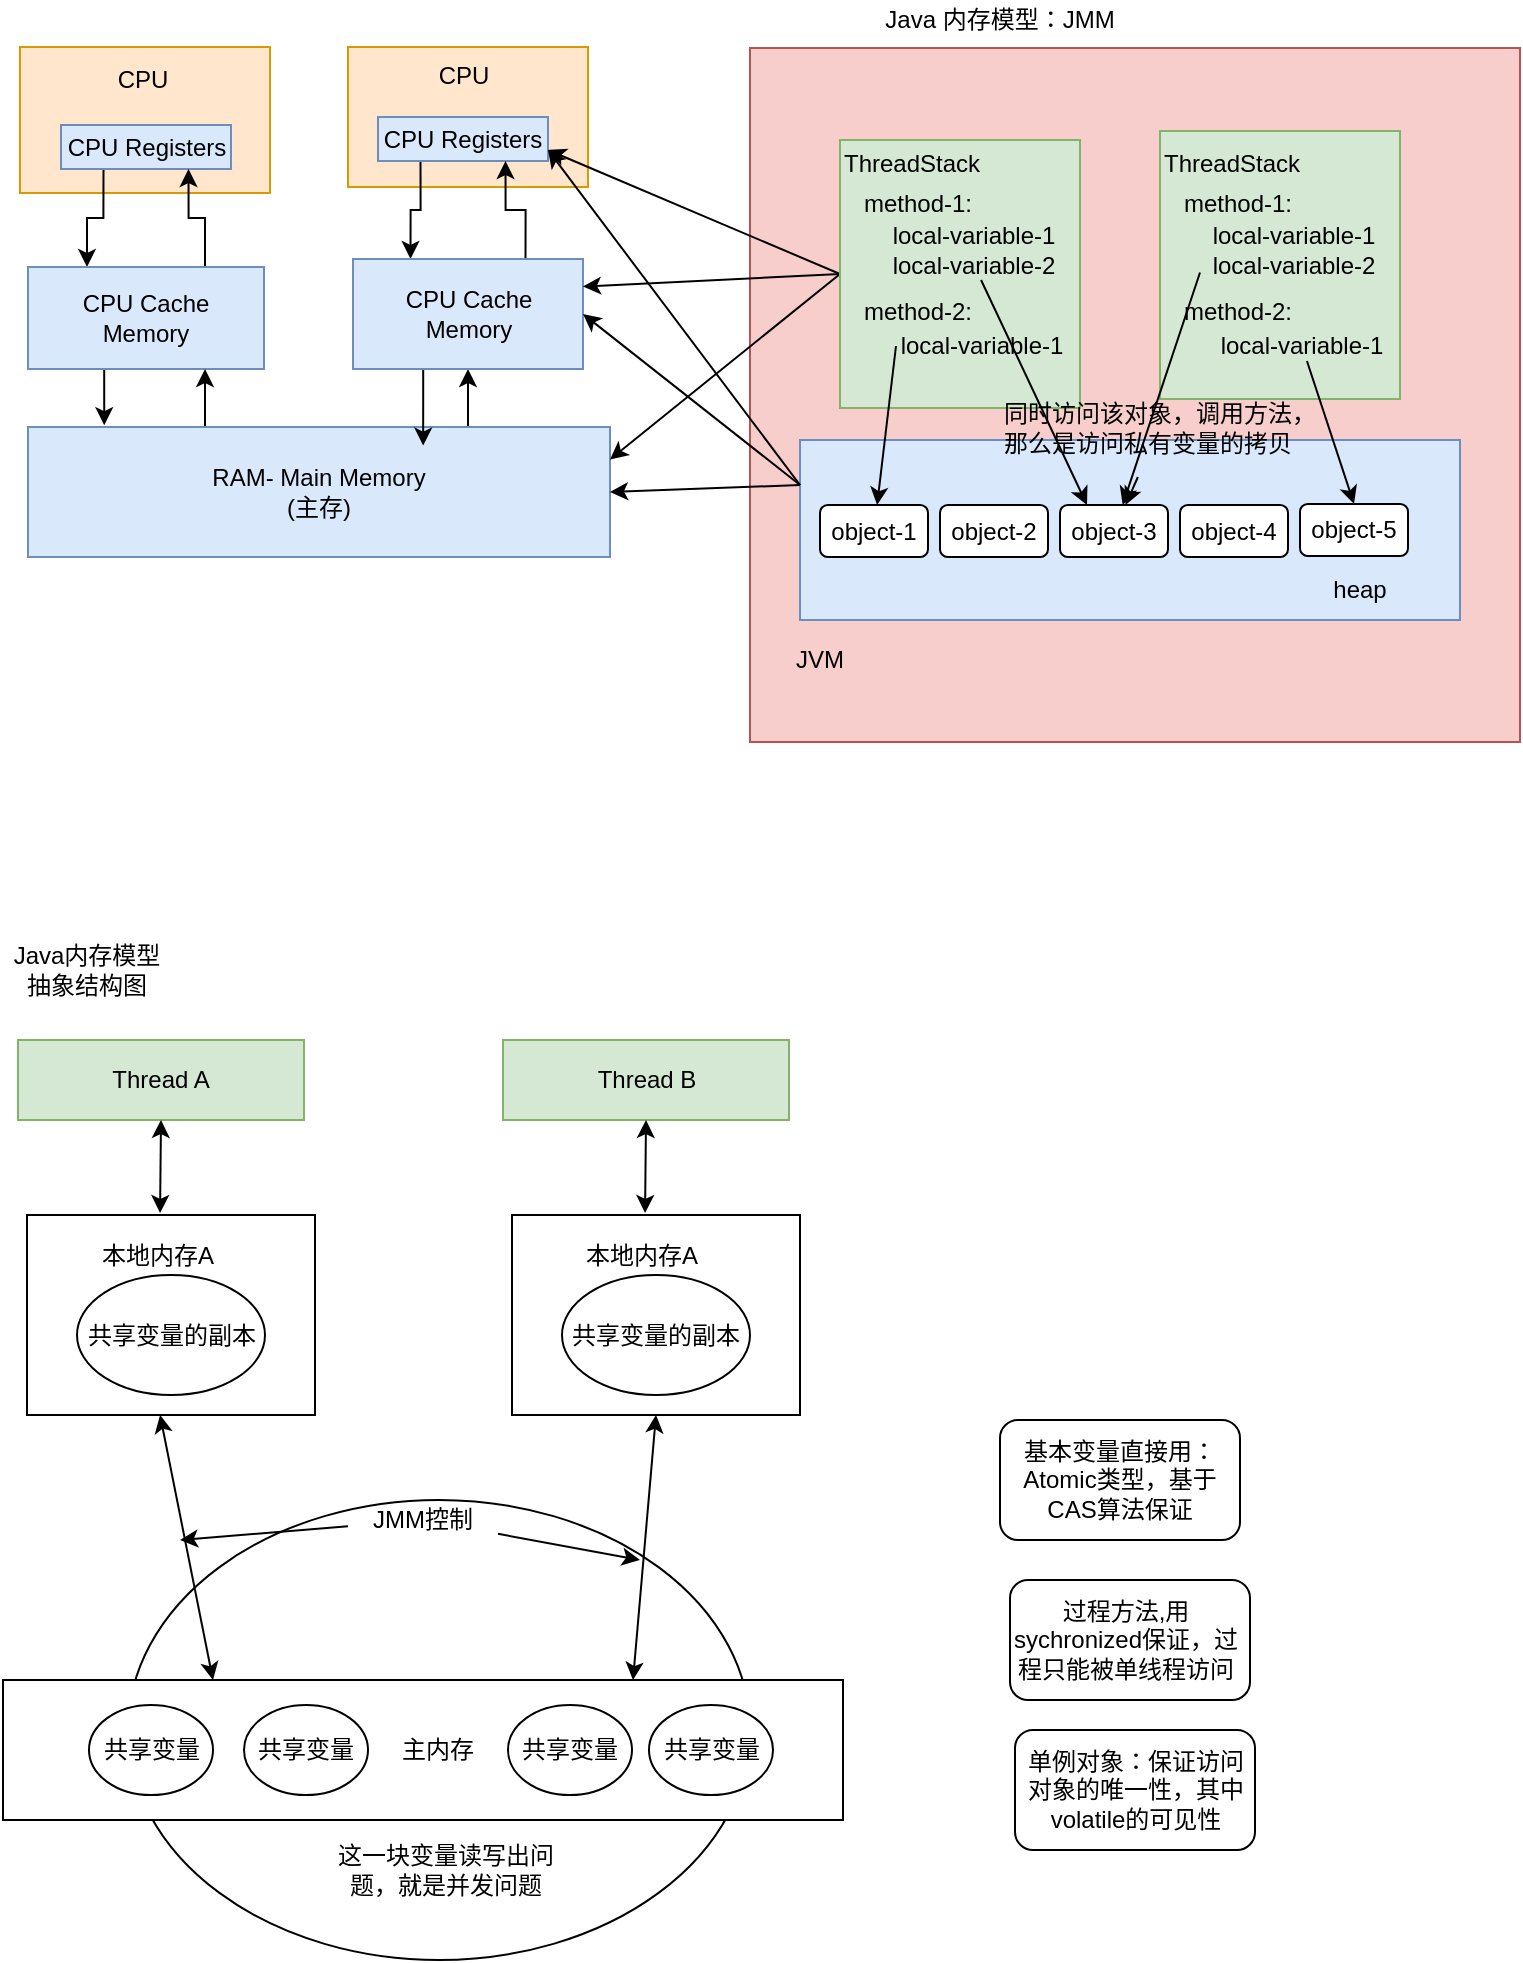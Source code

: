 <mxfile version="12.1.7" type="github" pages="2">
  <diagram id="ILxC6_wEYAGkN3Qzh64Z" name="CPU和缓存">
    <mxGraphModel dx="785" dy="485" grid="1" gridSize="10" guides="1" tooltips="1" connect="1" arrows="1" fold="1" page="1" pageScale="1" pageWidth="827" pageHeight="1169" math="0" shadow="0">
      <root>
        <mxCell id="0"/>
        <mxCell id="1" parent="0"/>
        <mxCell id="q9u4zXfn57YhL3ntNb7U-37" value="" style="ellipse;whiteSpace=wrap;html=1;" vertex="1" parent="1">
          <mxGeometry x="114" y="760" width="311" height="230" as="geometry"/>
        </mxCell>
        <mxCell id="YYaNBqdhBjBN7z7zkRMa-2" value="" style="rounded=0;whiteSpace=wrap;html=1;fillColor=#f8cecc;strokeColor=#b85450;" vertex="1" parent="1">
          <mxGeometry x="425" y="34" width="385" height="347" as="geometry"/>
        </mxCell>
        <mxCell id="YYaNBqdhBjBN7z7zkRMa-3" value="" style="rounded=0;whiteSpace=wrap;html=1;fillColor=#ffe6cc;strokeColor=#d79b00;" vertex="1" parent="1">
          <mxGeometry x="60" y="33.5" width="125" height="73" as="geometry"/>
        </mxCell>
        <mxCell id="YYaNBqdhBjBN7z7zkRMa-4" value="CPU" style="text;html=1;strokeColor=none;fillColor=none;align=center;verticalAlign=middle;whiteSpace=wrap;rounded=0;direction=south;" vertex="1" parent="1">
          <mxGeometry x="109" y="30" width="25" height="40" as="geometry"/>
        </mxCell>
        <mxCell id="YYaNBqdhBjBN7z7zkRMa-5" style="edgeStyle=orthogonalEdgeStyle;rounded=0;orthogonalLoop=1;jettySize=auto;html=1;exitX=0.25;exitY=1;exitDx=0;exitDy=0;entryX=0.25;entryY=0;entryDx=0;entryDy=0;" edge="1" parent="1" source="YYaNBqdhBjBN7z7zkRMa-6" target="YYaNBqdhBjBN7z7zkRMa-9">
          <mxGeometry relative="1" as="geometry"/>
        </mxCell>
        <mxCell id="YYaNBqdhBjBN7z7zkRMa-6" value="CPU Registers" style="rounded=0;whiteSpace=wrap;html=1;fillColor=#dae8fc;strokeColor=#6c8ebf;" vertex="1" parent="1">
          <mxGeometry x="80.5" y="72.5" width="85" height="22" as="geometry"/>
        </mxCell>
        <mxCell id="YYaNBqdhBjBN7z7zkRMa-7" style="edgeStyle=orthogonalEdgeStyle;rounded=0;orthogonalLoop=1;jettySize=auto;html=1;exitX=0.75;exitY=0;exitDx=0;exitDy=0;entryX=0.75;entryY=1;entryDx=0;entryDy=0;" edge="1" parent="1" source="YYaNBqdhBjBN7z7zkRMa-9" target="YYaNBqdhBjBN7z7zkRMa-6">
          <mxGeometry relative="1" as="geometry"/>
        </mxCell>
        <mxCell id="YYaNBqdhBjBN7z7zkRMa-8" style="edgeStyle=orthogonalEdgeStyle;rounded=0;orthogonalLoop=1;jettySize=auto;html=1;exitX=0.25;exitY=1;exitDx=0;exitDy=0;entryX=0.131;entryY=-0.014;entryDx=0;entryDy=0;entryPerimeter=0;" edge="1" parent="1" source="YYaNBqdhBjBN7z7zkRMa-9" target="YYaNBqdhBjBN7z7zkRMa-12">
          <mxGeometry relative="1" as="geometry"/>
        </mxCell>
        <mxCell id="YYaNBqdhBjBN7z7zkRMa-9" value="CPU Cache&lt;br&gt;Memory" style="rounded=0;whiteSpace=wrap;html=1;fillColor=#dae8fc;strokeColor=#6c8ebf;" vertex="1" parent="1">
          <mxGeometry x="64" y="143.5" width="118" height="51" as="geometry"/>
        </mxCell>
        <mxCell id="YYaNBqdhBjBN7z7zkRMa-10" style="edgeStyle=orthogonalEdgeStyle;rounded=0;orthogonalLoop=1;jettySize=auto;html=1;exitX=0.25;exitY=0;exitDx=0;exitDy=0;entryX=0.75;entryY=1;entryDx=0;entryDy=0;" edge="1" parent="1" source="YYaNBqdhBjBN7z7zkRMa-12" target="YYaNBqdhBjBN7z7zkRMa-9">
          <mxGeometry relative="1" as="geometry"/>
        </mxCell>
        <mxCell id="YYaNBqdhBjBN7z7zkRMa-11" style="edgeStyle=orthogonalEdgeStyle;rounded=0;orthogonalLoop=1;jettySize=auto;html=1;exitX=0.75;exitY=0;exitDx=0;exitDy=0;entryX=0.5;entryY=1;entryDx=0;entryDy=0;" edge="1" parent="1" source="YYaNBqdhBjBN7z7zkRMa-12" target="YYaNBqdhBjBN7z7zkRMa-19">
          <mxGeometry relative="1" as="geometry">
            <mxPoint x="304" y="183.5" as="targetPoint"/>
          </mxGeometry>
        </mxCell>
        <mxCell id="YYaNBqdhBjBN7z7zkRMa-12" value="RAM- Main Memory&lt;br&gt;(主存)" style="rounded=0;whiteSpace=wrap;html=1;fillColor=#dae8fc;strokeColor=#6c8ebf;" vertex="1" parent="1">
          <mxGeometry x="64" y="223.5" width="291" height="65" as="geometry"/>
        </mxCell>
        <mxCell id="YYaNBqdhBjBN7z7zkRMa-13" value="" style="rounded=0;whiteSpace=wrap;html=1;fillColor=#ffe6cc;strokeColor=#d79b00;" vertex="1" parent="1">
          <mxGeometry x="224" y="33.5" width="120" height="70" as="geometry"/>
        </mxCell>
        <mxCell id="YYaNBqdhBjBN7z7zkRMa-14" value="CPU" style="text;html=1;strokeColor=none;fillColor=none;align=center;verticalAlign=middle;whiteSpace=wrap;rounded=0;" vertex="1" parent="1">
          <mxGeometry x="261.5" y="35.5" width="40" height="25" as="geometry"/>
        </mxCell>
        <mxCell id="YYaNBqdhBjBN7z7zkRMa-15" style="edgeStyle=orthogonalEdgeStyle;rounded=0;orthogonalLoop=1;jettySize=auto;html=1;exitX=0.25;exitY=1;exitDx=0;exitDy=0;entryX=0.25;entryY=0;entryDx=0;entryDy=0;" edge="1" parent="1" source="YYaNBqdhBjBN7z7zkRMa-16" target="YYaNBqdhBjBN7z7zkRMa-19">
          <mxGeometry relative="1" as="geometry"/>
        </mxCell>
        <mxCell id="YYaNBqdhBjBN7z7zkRMa-16" value="CPU Registers" style="rounded=0;whiteSpace=wrap;html=1;fillColor=#dae8fc;strokeColor=#6c8ebf;" vertex="1" parent="1">
          <mxGeometry x="239" y="68.5" width="85" height="22" as="geometry"/>
        </mxCell>
        <mxCell id="YYaNBqdhBjBN7z7zkRMa-17" style="edgeStyle=orthogonalEdgeStyle;rounded=0;orthogonalLoop=1;jettySize=auto;html=1;exitX=0.75;exitY=0;exitDx=0;exitDy=0;entryX=0.75;entryY=1;entryDx=0;entryDy=0;" edge="1" parent="1" source="YYaNBqdhBjBN7z7zkRMa-19" target="YYaNBqdhBjBN7z7zkRMa-16">
          <mxGeometry relative="1" as="geometry"/>
        </mxCell>
        <mxCell id="YYaNBqdhBjBN7z7zkRMa-18" style="edgeStyle=orthogonalEdgeStyle;rounded=0;orthogonalLoop=1;jettySize=auto;html=1;exitX=0.25;exitY=1;exitDx=0;exitDy=0;entryX=0.679;entryY=0.143;entryDx=0;entryDy=0;entryPerimeter=0;" edge="1" parent="1" source="YYaNBqdhBjBN7z7zkRMa-19" target="YYaNBqdhBjBN7z7zkRMa-12">
          <mxGeometry relative="1" as="geometry"/>
        </mxCell>
        <mxCell id="YYaNBqdhBjBN7z7zkRMa-19" value="CPU Cache&lt;br&gt;Memory" style="rounded=0;whiteSpace=wrap;html=1;fillColor=#dae8fc;strokeColor=#6c8ebf;" vertex="1" parent="1">
          <mxGeometry x="226.5" y="139.5" width="115" height="55" as="geometry"/>
        </mxCell>
        <mxCell id="YYaNBqdhBjBN7z7zkRMa-21" value="" style="rounded=0;whiteSpace=wrap;html=1;fillColor=#dae8fc;strokeColor=#6c8ebf;" vertex="1" parent="1">
          <mxGeometry x="450" y="230" width="330" height="90" as="geometry"/>
        </mxCell>
        <mxCell id="YYaNBqdhBjBN7z7zkRMa-23" value="" style="endArrow=classic;html=1;exitX=0;exitY=0.5;exitDx=0;exitDy=0;entryX=1;entryY=0.75;entryDx=0;entryDy=0;" edge="1" parent="1" source="YYaNBqdhBjBN7z7zkRMa-20" target="YYaNBqdhBjBN7z7zkRMa-16">
          <mxGeometry width="50" height="50" relative="1" as="geometry">
            <mxPoint x="334" y="103.5" as="sourcePoint"/>
            <mxPoint x="384" y="53.5" as="targetPoint"/>
          </mxGeometry>
        </mxCell>
        <mxCell id="YYaNBqdhBjBN7z7zkRMa-24" value="" style="endArrow=classic;html=1;exitX=0;exitY=0.5;exitDx=0;exitDy=0;entryX=1;entryY=0.25;entryDx=0;entryDy=0;" edge="1" parent="1" source="YYaNBqdhBjBN7z7zkRMa-20" target="YYaNBqdhBjBN7z7zkRMa-19">
          <mxGeometry width="50" height="50" relative="1" as="geometry">
            <mxPoint x="344" y="203.5" as="sourcePoint"/>
            <mxPoint x="394" y="153.5" as="targetPoint"/>
          </mxGeometry>
        </mxCell>
        <mxCell id="YYaNBqdhBjBN7z7zkRMa-25" value="" style="endArrow=classic;html=1;exitX=0;exitY=0.5;exitDx=0;exitDy=0;entryX=1;entryY=0.25;entryDx=0;entryDy=0;" edge="1" parent="1" source="YYaNBqdhBjBN7z7zkRMa-20" target="YYaNBqdhBjBN7z7zkRMa-12">
          <mxGeometry width="50" height="50" relative="1" as="geometry">
            <mxPoint x="314" y="323.5" as="sourcePoint"/>
            <mxPoint x="364" y="273.5" as="targetPoint"/>
          </mxGeometry>
        </mxCell>
        <mxCell id="YYaNBqdhBjBN7z7zkRMa-26" value="" style="endArrow=classic;html=1;exitX=0;exitY=0.25;exitDx=0;exitDy=0;entryX=1;entryY=0.75;entryDx=0;entryDy=0;" edge="1" parent="1" source="YYaNBqdhBjBN7z7zkRMa-21" target="YYaNBqdhBjBN7z7zkRMa-16">
          <mxGeometry width="50" height="50" relative="1" as="geometry">
            <mxPoint x="304" y="323.5" as="sourcePoint"/>
            <mxPoint x="354" y="273.5" as="targetPoint"/>
          </mxGeometry>
        </mxCell>
        <mxCell id="YYaNBqdhBjBN7z7zkRMa-27" value="" style="endArrow=classic;html=1;exitX=0;exitY=0.25;exitDx=0;exitDy=0;entryX=1;entryY=0.5;entryDx=0;entryDy=0;" edge="1" parent="1" source="YYaNBqdhBjBN7z7zkRMa-21" target="YYaNBqdhBjBN7z7zkRMa-19">
          <mxGeometry width="50" height="50" relative="1" as="geometry">
            <mxPoint x="314" y="353.5" as="sourcePoint"/>
            <mxPoint x="364" y="303.5" as="targetPoint"/>
          </mxGeometry>
        </mxCell>
        <mxCell id="YYaNBqdhBjBN7z7zkRMa-28" value="" style="endArrow=classic;html=1;exitX=0;exitY=0.25;exitDx=0;exitDy=0;entryX=1;entryY=0.5;entryDx=0;entryDy=0;" edge="1" parent="1" source="YYaNBqdhBjBN7z7zkRMa-21" target="YYaNBqdhBjBN7z7zkRMa-12">
          <mxGeometry width="50" height="50" relative="1" as="geometry">
            <mxPoint x="354" y="343.5" as="sourcePoint"/>
            <mxPoint x="404" y="293.5" as="targetPoint"/>
          </mxGeometry>
        </mxCell>
        <mxCell id="YYaNBqdhBjBN7z7zkRMa-29" value="JVM" style="text;html=1;strokeColor=none;fillColor=none;align=center;verticalAlign=middle;whiteSpace=wrap;rounded=0;" vertex="1" parent="1">
          <mxGeometry x="440" y="330" width="40" height="20" as="geometry"/>
        </mxCell>
        <mxCell id="YYaNBqdhBjBN7z7zkRMa-30" value="Thread A" style="rounded=0;whiteSpace=wrap;html=1;fillColor=#d5e8d4;strokeColor=#82b366;" vertex="1" parent="1">
          <mxGeometry x="59" y="530" width="143" height="40" as="geometry"/>
        </mxCell>
        <mxCell id="YYaNBqdhBjBN7z7zkRMa-31" value="" style="rounded=0;whiteSpace=wrap;html=1;" vertex="1" parent="1">
          <mxGeometry x="63.5" y="617.5" width="144" height="100" as="geometry"/>
        </mxCell>
        <mxCell id="YYaNBqdhBjBN7z7zkRMa-32" value="本地内存A" style="text;html=1;strokeColor=none;fillColor=none;align=center;verticalAlign=middle;whiteSpace=wrap;rounded=0;" vertex="1" parent="1">
          <mxGeometry x="92.5" y="627.5" width="72" height="20" as="geometry"/>
        </mxCell>
        <mxCell id="YYaNBqdhBjBN7z7zkRMa-33" style="edgeStyle=orthogonalEdgeStyle;rounded=0;orthogonalLoop=1;jettySize=auto;html=1;exitX=0.5;exitY=1;exitDx=0;exitDy=0;" edge="1" parent="1" source="YYaNBqdhBjBN7z7zkRMa-32" target="YYaNBqdhBjBN7z7zkRMa-32">
          <mxGeometry relative="1" as="geometry"/>
        </mxCell>
        <mxCell id="YYaNBqdhBjBN7z7zkRMa-34" value="共享变量的副本" style="ellipse;whiteSpace=wrap;html=1;" vertex="1" parent="1">
          <mxGeometry x="88.5" y="647.5" width="94" height="60" as="geometry"/>
        </mxCell>
        <mxCell id="YYaNBqdhBjBN7z7zkRMa-35" value="" style="rounded=0;whiteSpace=wrap;html=1;" vertex="1" parent="1">
          <mxGeometry x="51.5" y="850" width="420" height="70" as="geometry"/>
        </mxCell>
        <mxCell id="YYaNBqdhBjBN7z7zkRMa-36" value="共享变量" style="ellipse;whiteSpace=wrap;html=1;" vertex="1" parent="1">
          <mxGeometry x="94.5" y="862.5" width="62" height="45" as="geometry"/>
        </mxCell>
        <mxCell id="YYaNBqdhBjBN7z7zkRMa-37" value="共享变量" style="ellipse;whiteSpace=wrap;html=1;" vertex="1" parent="1">
          <mxGeometry x="172" y="862.5" width="62" height="45" as="geometry"/>
        </mxCell>
        <mxCell id="YYaNBqdhBjBN7z7zkRMa-38" value="共享变量" style="ellipse;whiteSpace=wrap;html=1;" vertex="1" parent="1">
          <mxGeometry x="304" y="862.5" width="62" height="45" as="geometry"/>
        </mxCell>
        <mxCell id="YYaNBqdhBjBN7z7zkRMa-39" value="共享变量" style="ellipse;whiteSpace=wrap;html=1;" vertex="1" parent="1">
          <mxGeometry x="374.5" y="862.5" width="62" height="45" as="geometry"/>
        </mxCell>
        <mxCell id="YYaNBqdhBjBN7z7zkRMa-40" value="" style="endArrow=classic;startArrow=classic;html=1;entryX=0.5;entryY=1;entryDx=0;entryDy=0;exitX=0.462;exitY=-0.01;exitDx=0;exitDy=0;exitPerimeter=0;" edge="1" parent="1" source="YYaNBqdhBjBN7z7zkRMa-31" target="YYaNBqdhBjBN7z7zkRMa-30">
          <mxGeometry width="50" height="50" relative="1" as="geometry">
            <mxPoint x="94" y="627.5" as="sourcePoint"/>
            <mxPoint x="144" y="577.5" as="targetPoint"/>
          </mxGeometry>
        </mxCell>
        <mxCell id="YYaNBqdhBjBN7z7zkRMa-41" value="" style="endArrow=classic;startArrow=classic;html=1;entryX=0.462;entryY=1;entryDx=0;entryDy=0;entryPerimeter=0;exitX=0.25;exitY=0;exitDx=0;exitDy=0;" edge="1" parent="1" source="YYaNBqdhBjBN7z7zkRMa-35" target="YYaNBqdhBjBN7z7zkRMa-31">
          <mxGeometry width="50" height="50" relative="1" as="geometry">
            <mxPoint x="84" y="787.5" as="sourcePoint"/>
            <mxPoint x="134" y="737.5" as="targetPoint"/>
          </mxGeometry>
        </mxCell>
        <mxCell id="YYaNBqdhBjBN7z7zkRMa-42" value="Thread B" style="rounded=0;whiteSpace=wrap;html=1;fillColor=#d5e8d4;strokeColor=#82b366;" vertex="1" parent="1">
          <mxGeometry x="301.5" y="530" width="143" height="40" as="geometry"/>
        </mxCell>
        <mxCell id="YYaNBqdhBjBN7z7zkRMa-43" value="" style="rounded=0;whiteSpace=wrap;html=1;" vertex="1" parent="1">
          <mxGeometry x="306" y="617.5" width="144" height="100" as="geometry"/>
        </mxCell>
        <mxCell id="YYaNBqdhBjBN7z7zkRMa-44" value="本地内存A" style="text;html=1;strokeColor=none;fillColor=none;align=center;verticalAlign=middle;whiteSpace=wrap;rounded=0;" vertex="1" parent="1">
          <mxGeometry x="335" y="627.5" width="72" height="20" as="geometry"/>
        </mxCell>
        <mxCell id="YYaNBqdhBjBN7z7zkRMa-45" style="edgeStyle=orthogonalEdgeStyle;rounded=0;orthogonalLoop=1;jettySize=auto;html=1;exitX=0.5;exitY=1;exitDx=0;exitDy=0;" edge="1" parent="1" source="YYaNBqdhBjBN7z7zkRMa-44" target="YYaNBqdhBjBN7z7zkRMa-44">
          <mxGeometry relative="1" as="geometry"/>
        </mxCell>
        <mxCell id="YYaNBqdhBjBN7z7zkRMa-46" value="共享变量的副本" style="ellipse;whiteSpace=wrap;html=1;" vertex="1" parent="1">
          <mxGeometry x="331" y="647.5" width="94" height="60" as="geometry"/>
        </mxCell>
        <mxCell id="YYaNBqdhBjBN7z7zkRMa-47" value="" style="endArrow=classic;startArrow=classic;html=1;entryX=0.5;entryY=1;entryDx=0;entryDy=0;exitX=0.462;exitY=-0.01;exitDx=0;exitDy=0;exitPerimeter=0;" edge="1" parent="1" source="YYaNBqdhBjBN7z7zkRMa-43" target="YYaNBqdhBjBN7z7zkRMa-42">
          <mxGeometry width="50" height="50" relative="1" as="geometry">
            <mxPoint x="336.5" y="627.5" as="sourcePoint"/>
            <mxPoint x="386.5" y="577.5" as="targetPoint"/>
          </mxGeometry>
        </mxCell>
        <mxCell id="YYaNBqdhBjBN7z7zkRMa-48" value="" style="endArrow=classic;startArrow=classic;html=1;entryX=0.5;entryY=1;entryDx=0;entryDy=0;exitX=0.75;exitY=0;exitDx=0;exitDy=0;" edge="1" parent="1" target="YYaNBqdhBjBN7z7zkRMa-43" source="YYaNBqdhBjBN7z7zkRMa-35">
          <mxGeometry width="50" height="50" relative="1" as="geometry">
            <mxPoint x="364" y="757.5" as="sourcePoint"/>
            <mxPoint x="414" y="707.5" as="targetPoint"/>
          </mxGeometry>
        </mxCell>
        <mxCell id="q9u4zXfn57YhL3ntNb7U-34" style="edgeStyle=none;rounded=0;orthogonalLoop=1;jettySize=auto;html=1;" edge="1" parent="1" source="YYaNBqdhBjBN7z7zkRMa-51">
          <mxGeometry relative="1" as="geometry">
            <mxPoint x="140" y="780" as="targetPoint"/>
          </mxGeometry>
        </mxCell>
        <mxCell id="q9u4zXfn57YhL3ntNb7U-35" style="edgeStyle=none;rounded=0;orthogonalLoop=1;jettySize=auto;html=1;" edge="1" parent="1" source="YYaNBqdhBjBN7z7zkRMa-51">
          <mxGeometry relative="1" as="geometry">
            <mxPoint x="370" y="790" as="targetPoint"/>
          </mxGeometry>
        </mxCell>
        <mxCell id="YYaNBqdhBjBN7z7zkRMa-51" value="JMM控制" style="text;html=1;strokeColor=none;fillColor=none;align=center;verticalAlign=middle;whiteSpace=wrap;rounded=0;" vertex="1" parent="1">
          <mxGeometry x="224" y="760" width="75" height="20" as="geometry"/>
        </mxCell>
        <mxCell id="YYaNBqdhBjBN7z7zkRMa-52" value="主内存" style="text;html=1;strokeColor=none;fillColor=none;align=center;verticalAlign=middle;whiteSpace=wrap;rounded=0;" vertex="1" parent="1">
          <mxGeometry x="249" y="875" width="40" height="20" as="geometry"/>
        </mxCell>
        <mxCell id="q9u4zXfn57YhL3ntNb7U-8" value="object-1" style="rounded=1;whiteSpace=wrap;html=1;" vertex="1" parent="1">
          <mxGeometry x="460" y="262.5" width="54" height="26" as="geometry"/>
        </mxCell>
        <mxCell id="q9u4zXfn57YhL3ntNb7U-9" value="heap" style="text;html=1;strokeColor=none;fillColor=none;align=center;verticalAlign=middle;whiteSpace=wrap;rounded=0;" vertex="1" parent="1">
          <mxGeometry x="710" y="300" width="40" height="10" as="geometry"/>
        </mxCell>
        <mxCell id="q9u4zXfn57YhL3ntNb7U-10" value="object-2" style="rounded=1;whiteSpace=wrap;html=1;" vertex="1" parent="1">
          <mxGeometry x="520" y="262.5" width="54" height="26" as="geometry"/>
        </mxCell>
        <mxCell id="q9u4zXfn57YhL3ntNb7U-11" value="object-3" style="rounded=1;whiteSpace=wrap;html=1;" vertex="1" parent="1">
          <mxGeometry x="580" y="262.5" width="54" height="26" as="geometry"/>
        </mxCell>
        <mxCell id="q9u4zXfn57YhL3ntNb7U-12" value="object-4" style="rounded=1;whiteSpace=wrap;html=1;" vertex="1" parent="1">
          <mxGeometry x="640" y="262.5" width="54" height="26" as="geometry"/>
        </mxCell>
        <mxCell id="q9u4zXfn57YhL3ntNb7U-21" value="" style="group" vertex="1" connectable="0" parent="1">
          <mxGeometry x="470" y="80" width="270" height="181" as="geometry"/>
        </mxCell>
        <mxCell id="YYaNBqdhBjBN7z7zkRMa-20" value="" style="rounded=0;whiteSpace=wrap;html=1;fillColor=#d5e8d4;strokeColor=#82b366;" vertex="1" parent="q9u4zXfn57YhL3ntNb7U-21">
          <mxGeometry width="120" height="134" as="geometry"/>
        </mxCell>
        <mxCell id="q9u4zXfn57YhL3ntNb7U-1" value="ThreadStack" style="text;html=1;strokeColor=none;fillColor=none;align=center;verticalAlign=middle;whiteSpace=wrap;rounded=0;" vertex="1" parent="q9u4zXfn57YhL3ntNb7U-21">
          <mxGeometry x="16" y="1.5" width="40" height="20" as="geometry"/>
        </mxCell>
        <mxCell id="q9u4zXfn57YhL3ntNb7U-2" value="method-1:" style="text;html=1;strokeColor=none;fillColor=none;align=center;verticalAlign=middle;whiteSpace=wrap;rounded=0;" vertex="1" parent="q9u4zXfn57YhL3ntNb7U-21">
          <mxGeometry x="6" y="21.5" width="66" height="20" as="geometry"/>
        </mxCell>
        <mxCell id="q9u4zXfn57YhL3ntNb7U-3" value="local-variable-1" style="text;html=1;strokeColor=none;fillColor=none;align=center;verticalAlign=middle;whiteSpace=wrap;rounded=0;" vertex="1" parent="q9u4zXfn57YhL3ntNb7U-21">
          <mxGeometry x="24" y="40" width="86" height="15" as="geometry"/>
        </mxCell>
        <mxCell id="q9u4zXfn57YhL3ntNb7U-4" value="local-variable-2" style="text;html=1;strokeColor=none;fillColor=none;align=center;verticalAlign=middle;whiteSpace=wrap;rounded=0;" vertex="1" parent="q9u4zXfn57YhL3ntNb7U-21">
          <mxGeometry x="20" y="55" width="94" height="15" as="geometry"/>
        </mxCell>
        <mxCell id="q9u4zXfn57YhL3ntNb7U-6" value="method-2:" style="text;html=1;strokeColor=none;fillColor=none;align=center;verticalAlign=middle;whiteSpace=wrap;rounded=0;" vertex="1" parent="q9u4zXfn57YhL3ntNb7U-21">
          <mxGeometry x="6" y="75.5" width="66" height="20" as="geometry"/>
        </mxCell>
        <mxCell id="q9u4zXfn57YhL3ntNb7U-7" value="local-variable-1" style="text;html=1;strokeColor=none;fillColor=none;align=center;verticalAlign=middle;whiteSpace=wrap;rounded=0;" vertex="1" parent="q9u4zXfn57YhL3ntNb7U-21">
          <mxGeometry x="28" y="95.5" width="86" height="15" as="geometry"/>
        </mxCell>
        <mxCell id="q9u4zXfn57YhL3ntNb7U-22" value="" style="group" vertex="1" connectable="0" parent="1">
          <mxGeometry x="630" y="80" width="120" height="134" as="geometry"/>
        </mxCell>
        <mxCell id="q9u4zXfn57YhL3ntNb7U-14" value="" style="rounded=0;whiteSpace=wrap;html=1;fillColor=#d5e8d4;strokeColor=#82b366;" vertex="1" parent="q9u4zXfn57YhL3ntNb7U-22">
          <mxGeometry y="-4.5" width="120" height="134" as="geometry"/>
        </mxCell>
        <mxCell id="q9u4zXfn57YhL3ntNb7U-15" value="ThreadStack" style="text;html=1;strokeColor=none;fillColor=none;align=center;verticalAlign=middle;whiteSpace=wrap;rounded=0;" vertex="1" parent="q9u4zXfn57YhL3ntNb7U-22">
          <mxGeometry x="16" y="1.5" width="40" height="20" as="geometry"/>
        </mxCell>
        <mxCell id="q9u4zXfn57YhL3ntNb7U-16" value="method-1:" style="text;html=1;strokeColor=none;fillColor=none;align=center;verticalAlign=middle;whiteSpace=wrap;rounded=0;" vertex="1" parent="q9u4zXfn57YhL3ntNb7U-22">
          <mxGeometry x="6" y="21.5" width="66" height="20" as="geometry"/>
        </mxCell>
        <mxCell id="q9u4zXfn57YhL3ntNb7U-17" value="local-variable-1" style="text;html=1;strokeColor=none;fillColor=none;align=center;verticalAlign=middle;whiteSpace=wrap;rounded=0;" vertex="1" parent="q9u4zXfn57YhL3ntNb7U-22">
          <mxGeometry x="24" y="40" width="86" height="15" as="geometry"/>
        </mxCell>
        <mxCell id="q9u4zXfn57YhL3ntNb7U-18" value="local-variable-2" style="text;html=1;strokeColor=none;fillColor=none;align=center;verticalAlign=middle;whiteSpace=wrap;rounded=0;" vertex="1" parent="q9u4zXfn57YhL3ntNb7U-22">
          <mxGeometry x="20" y="55" width="94" height="15" as="geometry"/>
        </mxCell>
        <mxCell id="q9u4zXfn57YhL3ntNb7U-19" value="method-2:" style="text;html=1;strokeColor=none;fillColor=none;align=center;verticalAlign=middle;whiteSpace=wrap;rounded=0;" vertex="1" parent="q9u4zXfn57YhL3ntNb7U-22">
          <mxGeometry x="6" y="75.5" width="66" height="20" as="geometry"/>
        </mxCell>
        <mxCell id="q9u4zXfn57YhL3ntNb7U-20" value="local-variable-1" style="text;html=1;strokeColor=none;fillColor=none;align=center;verticalAlign=middle;whiteSpace=wrap;rounded=0;" vertex="1" parent="q9u4zXfn57YhL3ntNb7U-22">
          <mxGeometry x="28" y="95.5" width="86" height="15" as="geometry"/>
        </mxCell>
        <mxCell id="q9u4zXfn57YhL3ntNb7U-23" style="rounded=0;orthogonalLoop=1;jettySize=auto;html=1;exitX=0;exitY=0.5;exitDx=0;exitDy=0;" edge="1" parent="1" source="q9u4zXfn57YhL3ntNb7U-7" target="q9u4zXfn57YhL3ntNb7U-8">
          <mxGeometry relative="1" as="geometry"/>
        </mxCell>
        <mxCell id="q9u4zXfn57YhL3ntNb7U-24" style="edgeStyle=none;rounded=0;orthogonalLoop=1;jettySize=auto;html=1;exitX=0;exitY=0.75;exitDx=0;exitDy=0;" edge="1" parent="1" source="q9u4zXfn57YhL3ntNb7U-18" target="q9u4zXfn57YhL3ntNb7U-11">
          <mxGeometry relative="1" as="geometry"/>
        </mxCell>
        <mxCell id="q9u4zXfn57YhL3ntNb7U-25" value="object-5" style="rounded=1;whiteSpace=wrap;html=1;" vertex="1" parent="1">
          <mxGeometry x="700" y="262" width="54" height="26" as="geometry"/>
        </mxCell>
        <mxCell id="q9u4zXfn57YhL3ntNb7U-26" style="edgeStyle=none;rounded=0;orthogonalLoop=1;jettySize=auto;html=1;entryX=0.5;entryY=0;entryDx=0;entryDy=0;" edge="1" parent="1" source="q9u4zXfn57YhL3ntNb7U-20" target="q9u4zXfn57YhL3ntNb7U-25">
          <mxGeometry relative="1" as="geometry"/>
        </mxCell>
        <mxCell id="q9u4zXfn57YhL3ntNb7U-28" style="edgeStyle=none;rounded=0;orthogonalLoop=1;jettySize=auto;html=1;" edge="1" parent="1" source="q9u4zXfn57YhL3ntNb7U-29" target="q9u4zXfn57YhL3ntNb7U-11">
          <mxGeometry relative="1" as="geometry"/>
        </mxCell>
        <mxCell id="q9u4zXfn57YhL3ntNb7U-30" style="edgeStyle=none;rounded=0;orthogonalLoop=1;jettySize=auto;html=1;entryX=0.25;entryY=0;entryDx=0;entryDy=0;" edge="1" parent="1" source="q9u4zXfn57YhL3ntNb7U-4" target="q9u4zXfn57YhL3ntNb7U-11">
          <mxGeometry relative="1" as="geometry">
            <mxPoint x="540.947" y="150" as="sourcePoint"/>
            <mxPoint x="600.158" y="262.5" as="targetPoint"/>
          </mxGeometry>
        </mxCell>
        <mxCell id="q9u4zXfn57YhL3ntNb7U-29" value="&lt;font style=&quot;font-size: 12px&quot;&gt;同时访问该对象，调用方法，那么是访问私有变量的拷贝&lt;/font&gt;" style="text;html=1;strokeColor=none;fillColor=none;align=left;verticalAlign=middle;whiteSpace=wrap;rounded=0;" vertex="1" parent="1">
          <mxGeometry x="550" y="198.5" width="160" height="50" as="geometry"/>
        </mxCell>
        <mxCell id="q9u4zXfn57YhL3ntNb7U-31" value="Java 内存模型：JMM" style="text;html=1;strokeColor=none;fillColor=none;align=center;verticalAlign=middle;whiteSpace=wrap;rounded=0;" vertex="1" parent="1">
          <mxGeometry x="480" y="10" width="140" height="20" as="geometry"/>
        </mxCell>
        <mxCell id="q9u4zXfn57YhL3ntNb7U-32" value="Java内存模型抽象结构图" style="text;html=1;strokeColor=none;fillColor=none;align=center;verticalAlign=middle;whiteSpace=wrap;rounded=0;" vertex="1" parent="1">
          <mxGeometry x="50.5" y="480" width="85" height="30" as="geometry"/>
        </mxCell>
        <mxCell id="q9u4zXfn57YhL3ntNb7U-38" value="这一块变量读写出问题，就是并发问题" style="text;html=1;strokeColor=none;fillColor=none;align=center;verticalAlign=middle;whiteSpace=wrap;rounded=0;" vertex="1" parent="1">
          <mxGeometry x="215" y="930" width="116" height="30" as="geometry"/>
        </mxCell>
        <mxCell id="q9u4zXfn57YhL3ntNb7U-45" value="单例对象：保证访问对象的唯一性，其中volatile的可见性" style="rounded=1;whiteSpace=wrap;html=1;" vertex="1" parent="1">
          <mxGeometry x="557.5" y="875" width="120" height="60" as="geometry"/>
        </mxCell>
        <mxCell id="q9u4zXfn57YhL3ntNb7U-46" value="" style="group" vertex="1" connectable="0" parent="1">
          <mxGeometry x="550" y="720" width="120" height="60" as="geometry"/>
        </mxCell>
        <mxCell id="q9u4zXfn57YhL3ntNb7U-41" value="" style="rounded=1;whiteSpace=wrap;html=1;" vertex="1" parent="q9u4zXfn57YhL3ntNb7U-46">
          <mxGeometry width="120" height="60" as="geometry"/>
        </mxCell>
        <mxCell id="q9u4zXfn57YhL3ntNb7U-42" value="基本变量直接用：Atomic类型，基于CAS算法保证" style="text;html=1;strokeColor=none;fillColor=none;align=center;verticalAlign=middle;whiteSpace=wrap;rounded=0;" vertex="1" parent="q9u4zXfn57YhL3ntNb7U-46">
          <mxGeometry x="10" y="9" width="100" height="42" as="geometry"/>
        </mxCell>
        <mxCell id="q9u4zXfn57YhL3ntNb7U-47" value="" style="group" vertex="1" connectable="0" parent="1">
          <mxGeometry x="555" y="800" width="120" height="60" as="geometry"/>
        </mxCell>
        <mxCell id="q9u4zXfn57YhL3ntNb7U-43" value="" style="rounded=1;whiteSpace=wrap;html=1;" vertex="1" parent="q9u4zXfn57YhL3ntNb7U-47">
          <mxGeometry width="120" height="60" as="geometry"/>
        </mxCell>
        <mxCell id="q9u4zXfn57YhL3ntNb7U-44" value="过程方法,用sychronized保证，过程只能被单线程访问" style="text;html=1;strokeColor=none;fillColor=none;align=center;verticalAlign=middle;whiteSpace=wrap;rounded=0;" vertex="1" parent="q9u4zXfn57YhL3ntNb7U-47">
          <mxGeometry y="15" width="116" height="30" as="geometry"/>
        </mxCell>
      </root>
    </mxGraphModel>
  </diagram>
  <diagram id="PNvWoTVO5A2KAkMdWKjw" name="Page-2">
    <mxGraphModel dx="1108" dy="-484" grid="1" gridSize="10" guides="1" tooltips="1" connect="1" arrows="1" fold="1" page="1" pageScale="1" pageWidth="827" pageHeight="1169" math="0" shadow="0">
      <root>
        <mxCell id="PeQlOYz2bRJARWZ1tdeL-0"/>
        <mxCell id="PeQlOYz2bRJARWZ1tdeL-1" parent="PeQlOYz2bRJARWZ1tdeL-0"/>
        <mxCell id="rM_7FHkH0u_7D51nXFv9-0" value="" style="rounded=0;whiteSpace=wrap;html=1;" vertex="1" parent="PeQlOYz2bRJARWZ1tdeL-1">
          <mxGeometry x="50" y="1680" width="680" height="270" as="geometry"/>
        </mxCell>
        <mxCell id="rM_7FHkH0u_7D51nXFv9-1" value="&lt;h1&gt;lock（锁定）&lt;/h1&gt;&lt;p&gt;作用于主内存的变量，把一个变量标识为一条线程独占的状态&lt;/p&gt;" style="text;html=1;strokeColor=none;fillColor=none;spacing=5;spacingTop=-20;whiteSpace=wrap;overflow=hidden;rounded=0;" vertex="1" parent="PeQlOYz2bRJARWZ1tdeL-1">
          <mxGeometry x="60" y="1210" width="334" height="70" as="geometry"/>
        </mxCell>
        <mxCell id="rM_7FHkH0u_7D51nXFv9-2" value="&lt;h1&gt;unlock（解锁）&lt;/h1&gt;&lt;p&gt;作用于主内存的变量，把一个变量标识释放的状态&lt;/p&gt;" style="text;html=1;strokeColor=none;fillColor=none;spacing=5;spacingTop=-20;whiteSpace=wrap;overflow=hidden;rounded=0;" vertex="1" parent="PeQlOYz2bRJARWZ1tdeL-1">
          <mxGeometry x="60" y="1290" width="334" height="70" as="geometry"/>
        </mxCell>
        <mxCell id="rM_7FHkH0u_7D51nXFv9-3" value="&lt;h1&gt;read（读取）&lt;/h1&gt;&lt;p&gt;作用于主内存的变量，把一个变量从主内存传输到线程的工作内存中，以便load动作使用&lt;/p&gt;" style="text;html=1;strokeColor=none;fillColor=none;spacing=5;spacingTop=-20;whiteSpace=wrap;overflow=hidden;rounded=0;" vertex="1" parent="PeQlOYz2bRJARWZ1tdeL-1">
          <mxGeometry x="60" y="1400" width="334" height="80" as="geometry"/>
        </mxCell>
        <mxCell id="rM_7FHkH0u_7D51nXFv9-4" value="&lt;h1&gt;load（载入）&lt;/h1&gt;&lt;p&gt;作用于工作内存的变量，把一个read传输的变量值放入到工作内存的变量副本中&lt;/p&gt;" style="text;html=1;strokeColor=none;fillColor=none;spacing=5;spacingTop=-20;whiteSpace=wrap;overflow=hidden;rounded=0;" vertex="1" parent="PeQlOYz2bRJARWZ1tdeL-1">
          <mxGeometry x="63" y="1500" width="334" height="80" as="geometry"/>
        </mxCell>
        <mxCell id="rM_7FHkH0u_7D51nXFv9-5" value="&lt;h1&gt;use（使用）&lt;/h1&gt;&lt;p&gt;作用与工作内存的变量，把工作内存中的一个变量值传递个执行引擎&lt;/p&gt;" style="text;html=1;strokeColor=none;fillColor=none;spacing=5;spacingTop=-20;whiteSpace=wrap;overflow=hidden;rounded=0;" vertex="1" parent="PeQlOYz2bRJARWZ1tdeL-1">
          <mxGeometry x="421" y="1200" width="334" height="80" as="geometry"/>
        </mxCell>
        <mxCell id="rM_7FHkH0u_7D51nXFv9-6" value="&lt;h1&gt;assig（赋值）&lt;/h1&gt;&lt;p&gt;作用与工作内存的变量，把它一个冲执行引擎接受到的值赋值给工作内存的变量&lt;/p&gt;" style="text;html=1;strokeColor=none;fillColor=none;spacing=5;spacingTop=-20;whiteSpace=wrap;overflow=hidden;rounded=0;" vertex="1" parent="PeQlOYz2bRJARWZ1tdeL-1">
          <mxGeometry x="421" y="1290" width="334" height="90" as="geometry"/>
        </mxCell>
        <mxCell id="rM_7FHkH0u_7D51nXFv9-7" value="&lt;h1&gt;store（存储）&lt;/h1&gt;&lt;p&gt;作用与工作内存的变量，把工作内存中的一个变量之传送到主内存中，以便随后的write的操作&lt;br&gt;&lt;/p&gt;" style="text;html=1;strokeColor=none;fillColor=none;spacing=5;spacingTop=-20;whiteSpace=wrap;overflow=hidden;rounded=0;" vertex="1" parent="PeQlOYz2bRJARWZ1tdeL-1">
          <mxGeometry x="421" y="1400" width="334" height="80" as="geometry"/>
        </mxCell>
        <mxCell id="rM_7FHkH0u_7D51nXFv9-8" value="&lt;h1&gt;write（写入）&lt;/h1&gt;&lt;p&gt;作用与主内存变量，把store操作从工作内存中的一个变量的值传递到主内存的变量中&lt;/p&gt;" style="text;html=1;strokeColor=none;fillColor=none;spacing=5;spacingTop=-20;whiteSpace=wrap;overflow=hidden;rounded=0;" vertex="1" parent="PeQlOYz2bRJARWZ1tdeL-1">
          <mxGeometry x="424" y="1500" width="334" height="80" as="geometry"/>
        </mxCell>
        <mxCell id="rM_7FHkH0u_7D51nXFv9-9" value="主内存" style="rounded=1;whiteSpace=wrap;html=1;fillColor=#dae8fc;strokeColor=#6c8ebf;" vertex="1" parent="PeQlOYz2bRJARWZ1tdeL-1">
          <mxGeometry x="59" y="1790" width="120" height="60" as="geometry"/>
        </mxCell>
        <mxCell id="rM_7FHkH0u_7D51nXFv9-10" value="save/load" style="rounded=1;whiteSpace=wrap;html=1;fillColor=#dae8fc;strokeColor=#6c8ebf;" vertex="1" parent="PeQlOYz2bRJARWZ1tdeL-1">
          <mxGeometry x="228.5" y="1790" width="120" height="60" as="geometry"/>
        </mxCell>
        <mxCell id="rM_7FHkH0u_7D51nXFv9-11" value="" style="edgeStyle=orthogonalEdgeStyle;rounded=0;orthogonalLoop=1;jettySize=auto;html=1;" edge="1" parent="PeQlOYz2bRJARWZ1tdeL-1" source="rM_7FHkH0u_7D51nXFv9-12" target="rM_7FHkH0u_7D51nXFv9-13">
          <mxGeometry relative="1" as="geometry"/>
        </mxCell>
        <mxCell id="rM_7FHkH0u_7D51nXFv9-12" value="工作内存" style="rounded=1;whiteSpace=wrap;html=1;fillColor=#d5e8d4;strokeColor=#82b366;" vertex="1" parent="PeQlOYz2bRJARWZ1tdeL-1">
          <mxGeometry x="440" y="1730" width="96" height="40" as="geometry"/>
        </mxCell>
        <mxCell id="rM_7FHkH0u_7D51nXFv9-13" value="Java线程" style="rounded=1;whiteSpace=wrap;html=1;fillColor=#d5e8d4;strokeColor=#82b366;" vertex="1" parent="PeQlOYz2bRJARWZ1tdeL-1">
          <mxGeometry x="616" y="1730" width="96" height="40" as="geometry"/>
        </mxCell>
        <mxCell id="rM_7FHkH0u_7D51nXFv9-14" style="edgeStyle=orthogonalEdgeStyle;rounded=0;orthogonalLoop=1;jettySize=auto;html=1;exitX=1;exitY=0.5;exitDx=0;exitDy=0;entryX=0;entryY=0.5;entryDx=0;entryDy=0;" edge="1" parent="PeQlOYz2bRJARWZ1tdeL-1" source="rM_7FHkH0u_7D51nXFv9-15" target="rM_7FHkH0u_7D51nXFv9-23">
          <mxGeometry relative="1" as="geometry"/>
        </mxCell>
        <mxCell id="rM_7FHkH0u_7D51nXFv9-15" value="工作内存" style="rounded=1;whiteSpace=wrap;html=1;fillColor=#d5e8d4;strokeColor=#82b366;" vertex="1" parent="PeQlOYz2bRJARWZ1tdeL-1">
          <mxGeometry x="440" y="1850" width="96" height="40" as="geometry"/>
        </mxCell>
        <mxCell id="rM_7FHkH0u_7D51nXFv9-16" style="edgeStyle=orthogonalEdgeStyle;rounded=0;orthogonalLoop=1;jettySize=auto;html=1;exitX=1;exitY=0.5;exitDx=0;exitDy=0;entryX=0;entryY=0.5;entryDx=0;entryDy=0;" edge="1" parent="PeQlOYz2bRJARWZ1tdeL-1" source="rM_7FHkH0u_7D51nXFv9-17" target="rM_7FHkH0u_7D51nXFv9-22">
          <mxGeometry relative="1" as="geometry"/>
        </mxCell>
        <mxCell id="rM_7FHkH0u_7D51nXFv9-17" value="工作内存" style="rounded=1;whiteSpace=wrap;html=1;fillColor=#d5e8d4;strokeColor=#82b366;" vertex="1" parent="PeQlOYz2bRJARWZ1tdeL-1">
          <mxGeometry x="441" y="1790" width="96" height="40" as="geometry"/>
        </mxCell>
        <mxCell id="rM_7FHkH0u_7D51nXFv9-18" value="" style="endArrow=classic;startArrow=classic;html=1;exitX=1;exitY=0.5;exitDx=0;exitDy=0;entryX=0;entryY=0.5;entryDx=0;entryDy=0;" edge="1" parent="PeQlOYz2bRJARWZ1tdeL-1" source="rM_7FHkH0u_7D51nXFv9-9" target="rM_7FHkH0u_7D51nXFv9-10">
          <mxGeometry width="50" height="50" relative="1" as="geometry">
            <mxPoint x="190" y="1910" as="sourcePoint"/>
            <mxPoint x="240" y="1860" as="targetPoint"/>
          </mxGeometry>
        </mxCell>
        <mxCell id="rM_7FHkH0u_7D51nXFv9-19" value="" style="endArrow=classic;html=1;exitX=1;exitY=0.5;exitDx=0;exitDy=0;entryX=0;entryY=0.5;entryDx=0;entryDy=0;" edge="1" parent="PeQlOYz2bRJARWZ1tdeL-1" source="rM_7FHkH0u_7D51nXFv9-10" target="rM_7FHkH0u_7D51nXFv9-12">
          <mxGeometry width="50" height="50" relative="1" as="geometry">
            <mxPoint x="360" y="1810" as="sourcePoint"/>
            <mxPoint x="410" y="1760" as="targetPoint"/>
          </mxGeometry>
        </mxCell>
        <mxCell id="rM_7FHkH0u_7D51nXFv9-20" value="" style="endArrow=classic;html=1;entryX=0;entryY=0.5;entryDx=0;entryDy=0;" edge="1" parent="PeQlOYz2bRJARWZ1tdeL-1" target="rM_7FHkH0u_7D51nXFv9-17">
          <mxGeometry width="50" height="50" relative="1" as="geometry">
            <mxPoint x="350" y="1820" as="sourcePoint"/>
            <mxPoint x="380" y="1850" as="targetPoint"/>
          </mxGeometry>
        </mxCell>
        <mxCell id="rM_7FHkH0u_7D51nXFv9-21" value="" style="endArrow=classic;html=1;exitX=1;exitY=0.5;exitDx=0;exitDy=0;entryX=0;entryY=0.5;entryDx=0;entryDy=0;" edge="1" parent="PeQlOYz2bRJARWZ1tdeL-1" source="rM_7FHkH0u_7D51nXFv9-10" target="rM_7FHkH0u_7D51nXFv9-15">
          <mxGeometry width="50" height="50" relative="1" as="geometry">
            <mxPoint x="350" y="1910" as="sourcePoint"/>
            <mxPoint x="400" y="1860" as="targetPoint"/>
          </mxGeometry>
        </mxCell>
        <mxCell id="rM_7FHkH0u_7D51nXFv9-22" value="Java线程" style="rounded=1;whiteSpace=wrap;html=1;fillColor=#d5e8d4;strokeColor=#82b366;" vertex="1" parent="PeQlOYz2bRJARWZ1tdeL-1">
          <mxGeometry x="616" y="1790" width="96" height="40" as="geometry"/>
        </mxCell>
        <mxCell id="rM_7FHkH0u_7D51nXFv9-23" value="Java线程" style="rounded=1;whiteSpace=wrap;html=1;fillColor=#d5e8d4;strokeColor=#82b366;" vertex="1" parent="PeQlOYz2bRJARWZ1tdeL-1">
          <mxGeometry x="616" y="1850" width="96" height="40" as="geometry"/>
        </mxCell>
        <mxCell id="rM_7FHkH0u_7D51nXFv9-24" value="Load" style="text;html=1;strokeColor=#b85450;fillColor=#f8cecc;align=center;verticalAlign=middle;whiteSpace=wrap;rounded=0;" vertex="1" parent="PeQlOYz2bRJARWZ1tdeL-1">
          <mxGeometry x="340" y="1710" width="57" height="30" as="geometry"/>
        </mxCell>
        <mxCell id="rM_7FHkH0u_7D51nXFv9-25" value="Use" style="text;html=1;strokeColor=#b85450;fillColor=#f8cecc;align=center;verticalAlign=middle;whiteSpace=wrap;rounded=0;" vertex="1" parent="PeQlOYz2bRJARWZ1tdeL-1">
          <mxGeometry x="543" y="1695" width="57" height="30" as="geometry"/>
        </mxCell>
        <mxCell id="rM_7FHkH0u_7D51nXFv9-26" value="Read" style="text;html=1;strokeColor=#b85450;fillColor=#f8cecc;align=center;verticalAlign=middle;whiteSpace=wrap;rounded=0;" vertex="1" parent="PeQlOYz2bRJARWZ1tdeL-1">
          <mxGeometry x="176.5" y="1740" width="57" height="30" as="geometry"/>
        </mxCell>
        <mxCell id="rM_7FHkH0u_7D51nXFv9-27" value="Write" style="text;html=1;strokeColor=#b85450;fillColor=#f8cecc;align=center;verticalAlign=middle;whiteSpace=wrap;rounded=0;" vertex="1" parent="PeQlOYz2bRJARWZ1tdeL-1">
          <mxGeometry x="178" y="1860" width="57" height="30" as="geometry"/>
        </mxCell>
        <mxCell id="rM_7FHkH0u_7D51nXFv9-28" value="Store" style="text;html=1;strokeColor=#b85450;fillColor=#f8cecc;align=center;verticalAlign=middle;whiteSpace=wrap;rounded=0;" vertex="1" parent="PeQlOYz2bRJARWZ1tdeL-1">
          <mxGeometry x="355" y="1875" width="57" height="30" as="geometry"/>
        </mxCell>
        <mxCell id="rM_7FHkH0u_7D51nXFv9-29" value="Assign" style="text;html=1;strokeColor=#b85450;fillColor=#f8cecc;align=center;verticalAlign=middle;whiteSpace=wrap;rounded=0;" vertex="1" parent="PeQlOYz2bRJARWZ1tdeL-1">
          <mxGeometry x="551.5" y="1890" width="57" height="30" as="geometry"/>
        </mxCell>
      </root>
    </mxGraphModel>
  </diagram>
</mxfile>

